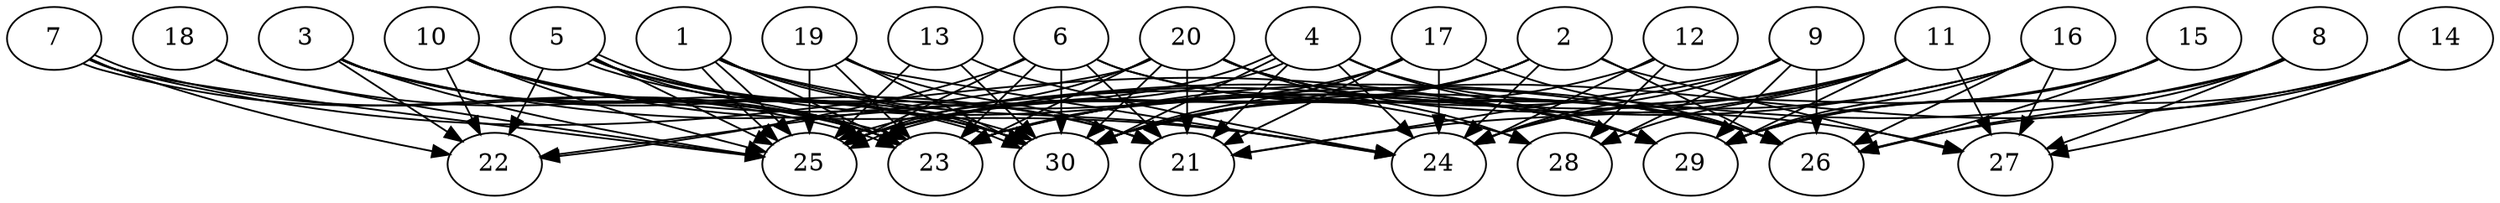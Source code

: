 // DAG automatically generated by daggen at Thu Oct  3 14:04:18 2019
// ./daggen --dot -n 30 --ccr 0.3 --fat 0.9 --regular 0.5 --density 0.9 --mindata 5242880 --maxdata 52428800 
digraph G {
  1 [size="134700373", alpha="0.07", expect_size="40410112"] 
  1 -> 23 [size ="40410112"]
  1 -> 24 [size ="40410112"]
  1 -> 25 [size ="40410112"]
  1 -> 25 [size ="40410112"]
  1 -> 29 [size ="40410112"]
  1 -> 30 [size ="40410112"]
  2 [size="19650560", alpha="0.05", expect_size="5895168"] 
  2 -> 23 [size ="5895168"]
  2 -> 24 [size ="5895168"]
  2 -> 25 [size ="5895168"]
  2 -> 26 [size ="5895168"]
  2 -> 27 [size ="5895168"]
  2 -> 30 [size ="5895168"]
  3 [size="88224427", alpha="0.17", expect_size="26467328"] 
  3 -> 21 [size ="26467328"]
  3 -> 22 [size ="26467328"]
  3 -> 23 [size ="26467328"]
  3 -> 25 [size ="26467328"]
  3 -> 29 [size ="26467328"]
  3 -> 30 [size ="26467328"]
  4 [size="46622720", alpha="0.14", expect_size="13986816"] 
  4 -> 21 [size ="13986816"]
  4 -> 24 [size ="13986816"]
  4 -> 25 [size ="13986816"]
  4 -> 25 [size ="13986816"]
  4 -> 26 [size ="13986816"]
  4 -> 29 [size ="13986816"]
  4 -> 30 [size ="13986816"]
  5 [size="113244160", alpha="0.18", expect_size="33973248"] 
  5 -> 21 [size ="33973248"]
  5 -> 22 [size ="33973248"]
  5 -> 23 [size ="33973248"]
  5 -> 25 [size ="33973248"]
  5 -> 26 [size ="33973248"]
  5 -> 30 [size ="33973248"]
  5 -> 30 [size ="33973248"]
  6 [size="42683733", alpha="0.07", expect_size="12805120"] 
  6 -> 21 [size ="12805120"]
  6 -> 22 [size ="12805120"]
  6 -> 23 [size ="12805120"]
  6 -> 25 [size ="12805120"]
  6 -> 26 [size ="12805120"]
  6 -> 29 [size ="12805120"]
  6 -> 30 [size ="12805120"]
  7 [size="172823893", alpha="0.01", expect_size="51847168"] 
  7 -> 22 [size ="51847168"]
  7 -> 23 [size ="51847168"]
  7 -> 23 [size ="51847168"]
  7 -> 25 [size ="51847168"]
  7 -> 29 [size ="51847168"]
  8 [size="43615573", alpha="0.12", expect_size="13084672"] 
  8 -> 23 [size ="13084672"]
  8 -> 26 [size ="13084672"]
  8 -> 27 [size ="13084672"]
  8 -> 29 [size ="13084672"]
  9 [size="38417067", alpha="0.10", expect_size="11525120"] 
  9 -> 21 [size ="11525120"]
  9 -> 23 [size ="11525120"]
  9 -> 24 [size ="11525120"]
  9 -> 26 [size ="11525120"]
  9 -> 28 [size ="11525120"]
  9 -> 29 [size ="11525120"]
  10 [size="143718400", alpha="0.19", expect_size="43115520"] 
  10 -> 22 [size ="43115520"]
  10 -> 23 [size ="43115520"]
  10 -> 24 [size ="43115520"]
  10 -> 25 [size ="43115520"]
  10 -> 28 [size ="43115520"]
  10 -> 30 [size ="43115520"]
  11 [size="109557760", alpha="0.13", expect_size="32867328"] 
  11 -> 21 [size ="32867328"]
  11 -> 23 [size ="32867328"]
  11 -> 24 [size ="32867328"]
  11 -> 27 [size ="32867328"]
  11 -> 28 [size ="32867328"]
  11 -> 29 [size ="32867328"]
  12 [size="162392747", alpha="0.10", expect_size="48717824"] 
  12 -> 24 [size ="48717824"]
  12 -> 28 [size ="48717824"]
  12 -> 30 [size ="48717824"]
  13 [size="46277973", alpha="0.09", expect_size="13883392"] 
  13 -> 24 [size ="13883392"]
  13 -> 25 [size ="13883392"]
  13 -> 30 [size ="13883392"]
  14 [size="20981760", alpha="0.08", expect_size="6294528"] 
  14 -> 26 [size ="6294528"]
  14 -> 27 [size ="6294528"]
  14 -> 29 [size ="6294528"]
  14 -> 30 [size ="6294528"]
  15 [size="129966080", alpha="0.07", expect_size="38989824"] 
  15 -> 24 [size ="38989824"]
  15 -> 26 [size ="38989824"]
  15 -> 29 [size ="38989824"]
  16 [size="115961173", alpha="0.10", expect_size="34788352"] 
  16 -> 25 [size ="34788352"]
  16 -> 26 [size ="34788352"]
  16 -> 27 [size ="34788352"]
  16 -> 29 [size ="34788352"]
  16 -> 30 [size ="34788352"]
  17 [size="168195413", alpha="0.07", expect_size="50458624"] 
  17 -> 21 [size ="50458624"]
  17 -> 24 [size ="50458624"]
  17 -> 25 [size ="50458624"]
  17 -> 26 [size ="50458624"]
  17 -> 30 [size ="50458624"]
  18 [size="173564587", alpha="0.04", expect_size="52069376"] 
  18 -> 25 [size ="52069376"]
  18 -> 30 [size ="52069376"]
  19 [size="113506987", alpha="0.09", expect_size="34052096"] 
  19 -> 21 [size ="34052096"]
  19 -> 23 [size ="34052096"]
  19 -> 24 [size ="34052096"]
  19 -> 25 [size ="34052096"]
  19 -> 30 [size ="34052096"]
  20 [size="34809173", alpha="0.18", expect_size="10442752"] 
  20 -> 21 [size ="10442752"]
  20 -> 22 [size ="10442752"]
  20 -> 23 [size ="10442752"]
  20 -> 25 [size ="10442752"]
  20 -> 26 [size ="10442752"]
  20 -> 27 [size ="10442752"]
  20 -> 28 [size ="10442752"]
  20 -> 30 [size ="10442752"]
  21 [size="29921280", alpha="0.02", expect_size="8976384"] 
  22 [size="133007360", alpha="0.06", expect_size="39902208"] 
  23 [size="51179520", alpha="0.19", expect_size="15353856"] 
  24 [size="122446507", alpha="0.15", expect_size="36733952"] 
  25 [size="30518613", alpha="0.04", expect_size="9155584"] 
  26 [size="85306027", alpha="0.16", expect_size="25591808"] 
  27 [size="162904747", alpha="0.08", expect_size="48871424"] 
  28 [size="60293120", alpha="0.03", expect_size="18087936"] 
  29 [size="93750613", alpha="0.01", expect_size="28125184"] 
  30 [size="167492267", alpha="0.14", expect_size="50247680"] 
}
